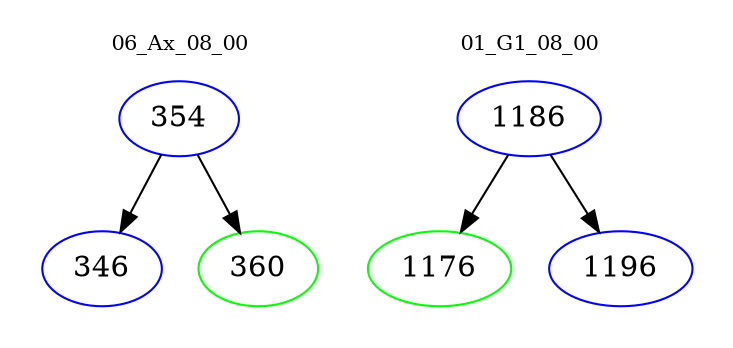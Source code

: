 digraph{
subgraph cluster_0 {
color = white
label = "06_Ax_08_00";
fontsize=10;
T0_354 [label="354", color="blue"]
T0_354 -> T0_346 [color="black"]
T0_346 [label="346", color="blue"]
T0_354 -> T0_360 [color="black"]
T0_360 [label="360", color="green"]
}
subgraph cluster_1 {
color = white
label = "01_G1_08_00";
fontsize=10;
T1_1186 [label="1186", color="blue"]
T1_1186 -> T1_1176 [color="black"]
T1_1176 [label="1176", color="green"]
T1_1186 -> T1_1196 [color="black"]
T1_1196 [label="1196", color="blue"]
}
}
